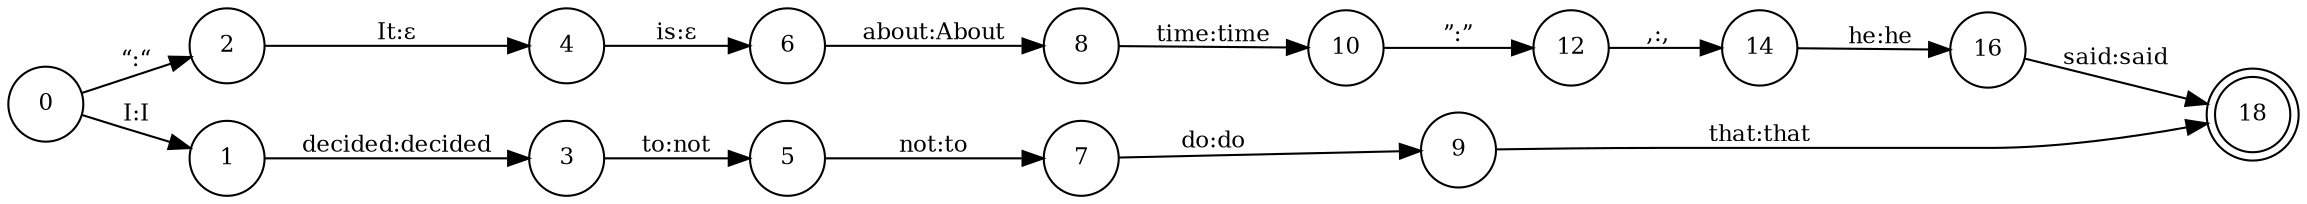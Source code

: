 digraph G {
        rankdir=LR;
        edge [weight=2, fontsize=11];
        node [shape=circle, fontsize=11];
        0 -> 2 [label="“:“"];
        2 -> 4 [label="It:ε"];
        4 -> 6 [label="is:ε"];
        6 -> 8 [label="about:About"];
        8 -> 10 [label="time:time"]; 
        10 -> 12 [label="”:”"];
        12 -> 14 [label=",:,"];
        14 -> 16 [label="he:he"];
        16 -> 18 [label="said:said"];
        0 -> 1 [label="I:I"];
        1 -> 3 [label="decided:decided"];
        3 -> 5 [label="to:not"];
        5 -> 7 [label="not:to"];
        7 -> 9 [label="do:do"];
        9 -> 18 [label="that:that"];
        18 [peripheries=2]
}
